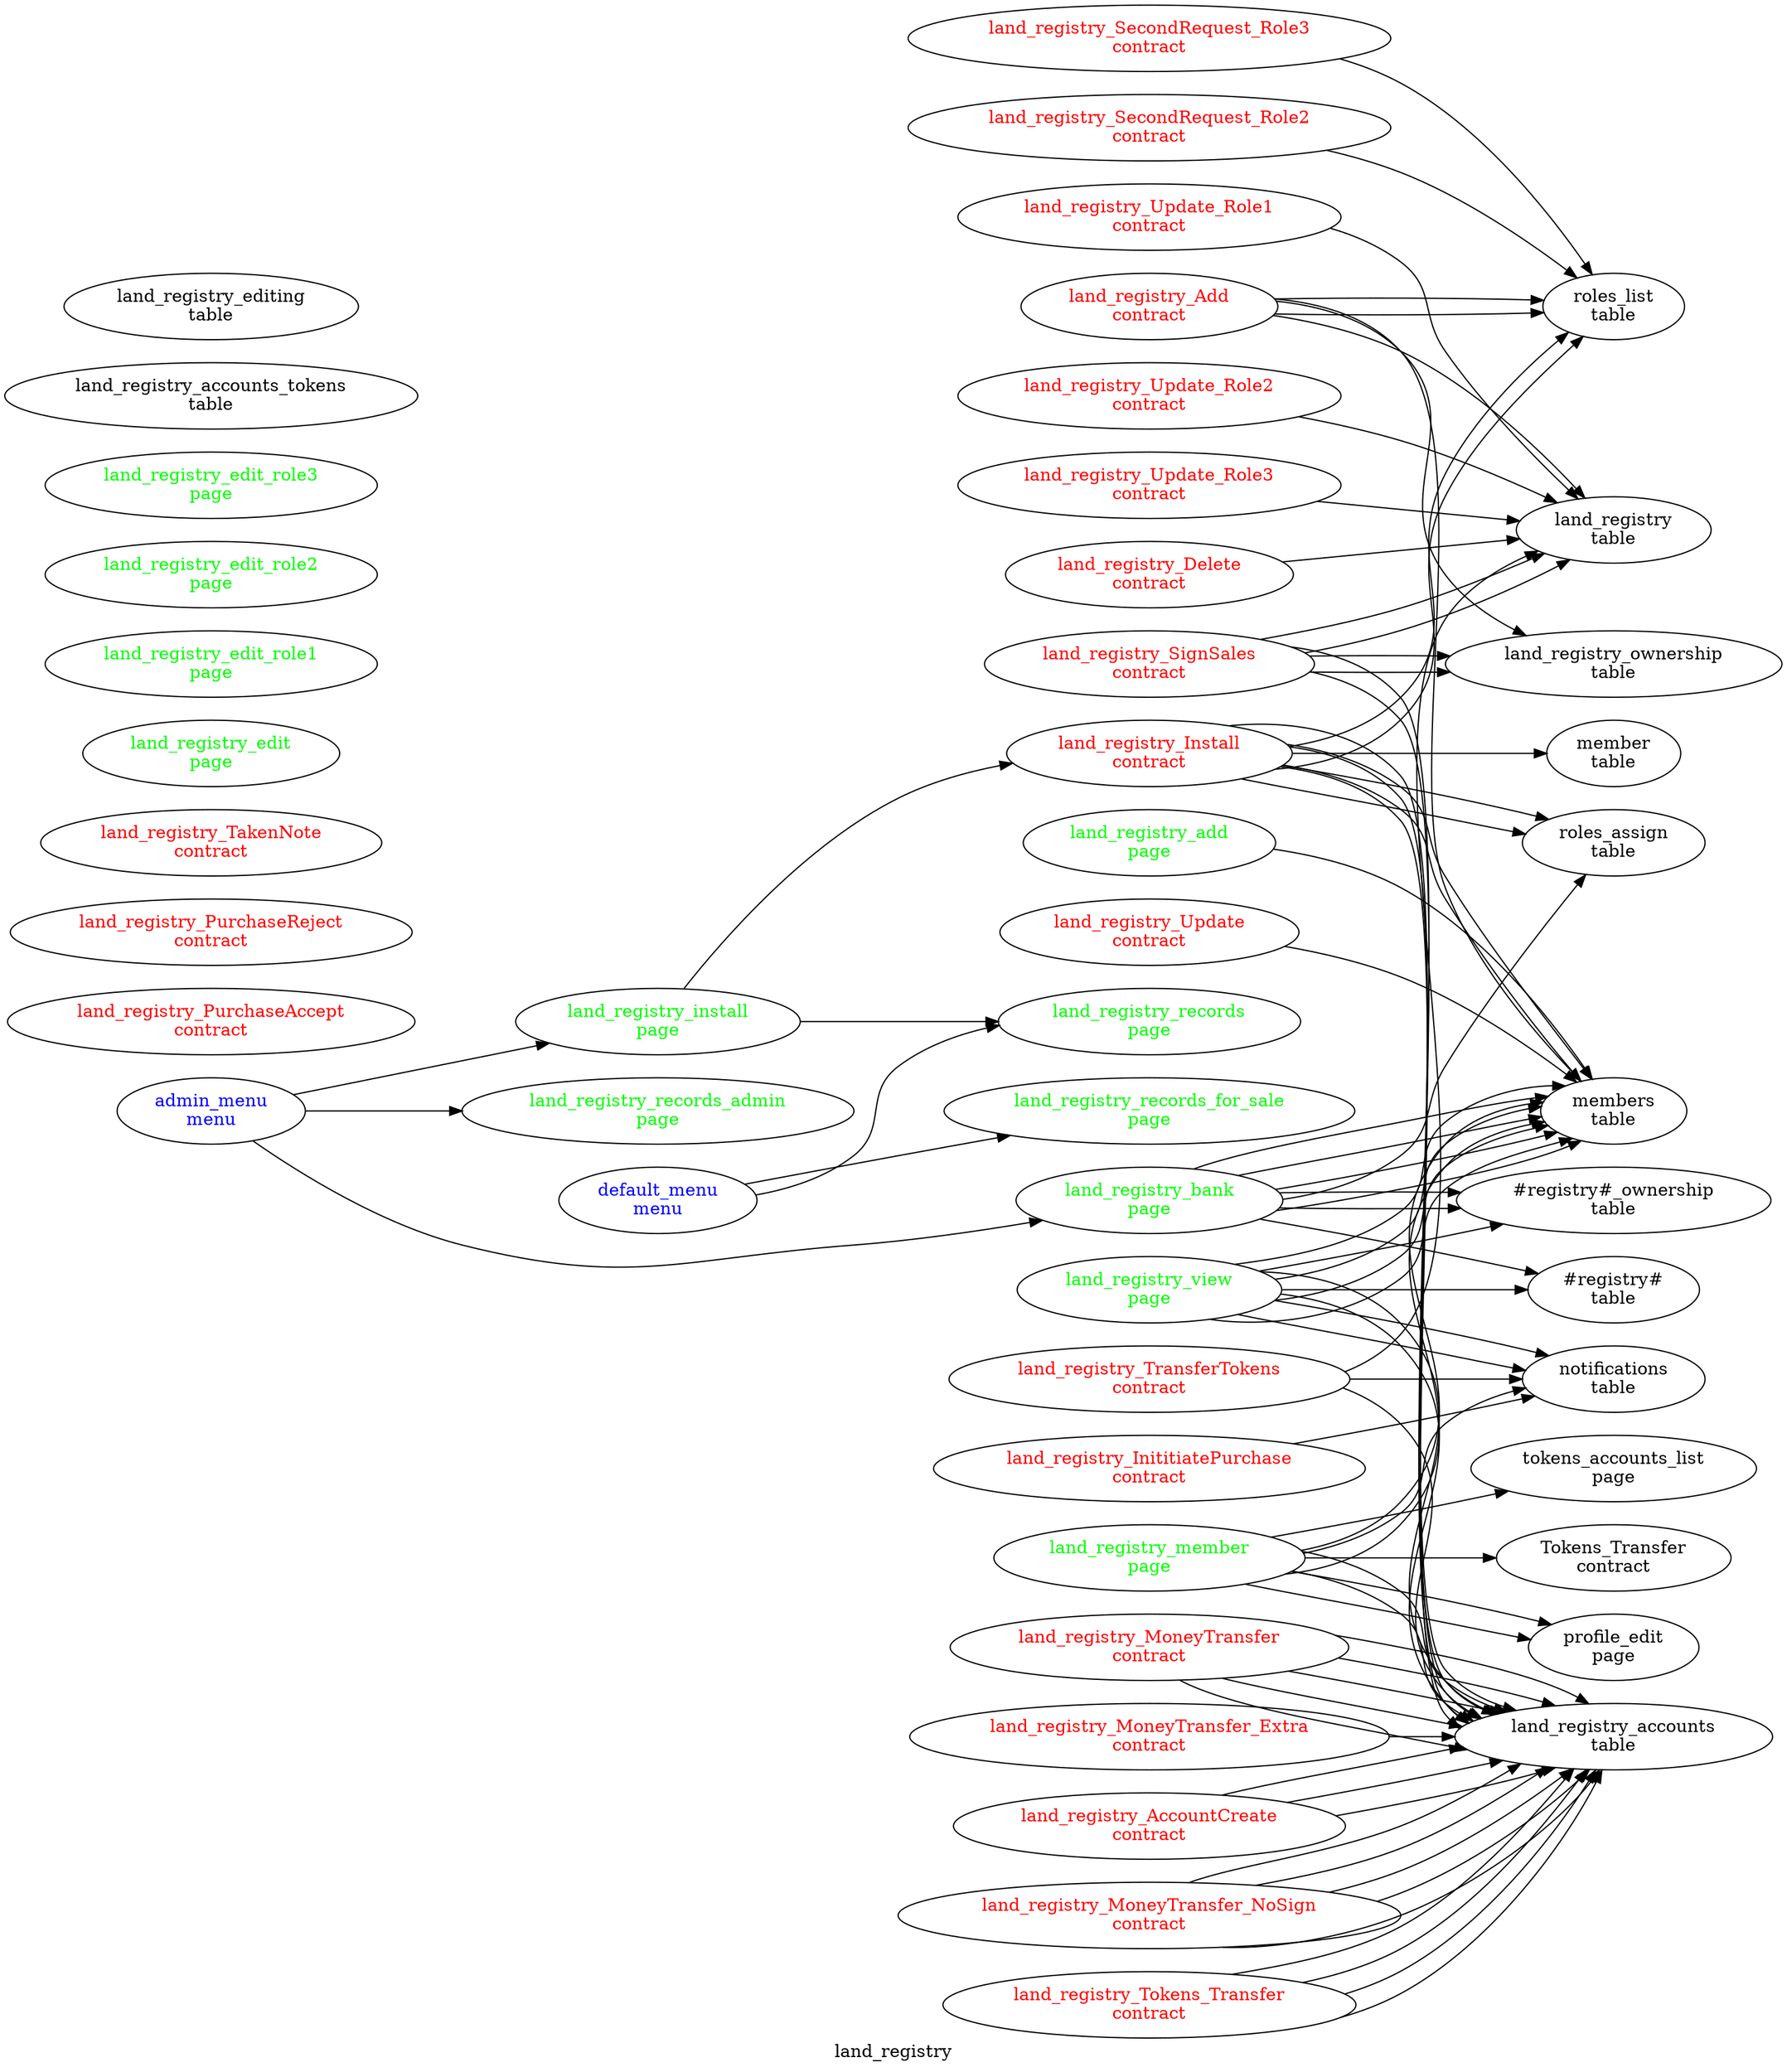 digraph G {
label=land_registry;
rankdir=LR;
"land_registry_AccountCreate\ncontract" -> "land_registry_accounts\ntable"
"land_registry_AccountCreate\ncontract" -> "land_registry_accounts\ntable"
"land_registry_AccountCreate\ncontract" -> "land_registry_accounts\ntable"
"land_registry_AccountCreate\ncontract" [fontcolor=red, group=contracts];
"land_registry_Add\ncontract" -> "members\ntable"
"land_registry_Add\ncontract" -> "roles_list\ntable"
"land_registry_Add\ncontract" -> "roles_list\ntable"
"land_registry_Add\ncontract" -> "land_registry\ntable"
"land_registry_Add\ncontract" -> "land_registry_ownership\ntable"
"land_registry_Add\ncontract" [fontcolor=red, group=contracts];
"land_registry_Delete\ncontract" -> "land_registry\ntable"
"land_registry_Delete\ncontract" [fontcolor=red, group=contracts];
"land_registry_InititiatePurchase\ncontract" -> "notifications\ntable"
"land_registry_InititiatePurchase\ncontract" [fontcolor=red, group=contracts];
"land_registry_Install\ncontract" -> "member\ntable"
"land_registry_Install\ncontract" -> "members\ntable"
"land_registry_Install\ncontract" -> "members\ntable"
"land_registry_Install\ncontract" -> "land_registry_accounts\ntable"
"land_registry_Install\ncontract" -> "land_registry_accounts\ntable"
"land_registry_Install\ncontract" -> "land_registry_accounts\ntable"
"land_registry_Install\ncontract" -> "roles_list\ntable"
"land_registry_Install\ncontract" -> "roles_list\ntable"
"land_registry_Install\ncontract" -> "roles_assign\ntable"
"land_registry_Install\ncontract" -> "roles_assign\ntable"
"land_registry_Install\ncontract" [fontcolor=red, group=contracts];
"land_registry_MoneyTransfer\ncontract" -> "land_registry_accounts\ntable"
"land_registry_MoneyTransfer\ncontract" -> "land_registry_accounts\ntable"
"land_registry_MoneyTransfer\ncontract" -> "land_registry_accounts\ntable"
"land_registry_MoneyTransfer\ncontract" -> "land_registry_accounts\ntable"
"land_registry_MoneyTransfer\ncontract" -> "land_registry_accounts\ntable"
"land_registry_MoneyTransfer\ncontract" [fontcolor=red, group=contracts];
"land_registry_MoneyTransfer_Extra\ncontract" -> "land_registry_accounts\ntable"
"land_registry_MoneyTransfer_Extra\ncontract" [fontcolor=red, group=contracts];
"land_registry_MoneyTransfer_NoSign\ncontract" -> "land_registry_accounts\ntable"
"land_registry_MoneyTransfer_NoSign\ncontract" -> "land_registry_accounts\ntable"
"land_registry_MoneyTransfer_NoSign\ncontract" -> "land_registry_accounts\ntable"
"land_registry_MoneyTransfer_NoSign\ncontract" -> "land_registry_accounts\ntable"
"land_registry_MoneyTransfer_NoSign\ncontract" -> "land_registry_accounts\ntable"
"land_registry_MoneyTransfer_NoSign\ncontract" [fontcolor=red, group=contracts];
"land_registry_PurchaseAccept\ncontract" [fontcolor=red, group=contracts];
"land_registry_PurchaseReject\ncontract" [fontcolor=red, group=contracts];
"land_registry_SecondRequest_Role2\ncontract" -> "roles_list\ntable"
"land_registry_SecondRequest_Role2\ncontract" [fontcolor=red, group=contracts];
"land_registry_SecondRequest_Role3\ncontract" -> "roles_list\ntable"
"land_registry_SecondRequest_Role3\ncontract" [fontcolor=red, group=contracts];
"land_registry_Tokens_Transfer\ncontract" -> "land_registry_accounts\ntable"
"land_registry_Tokens_Transfer\ncontract" -> "land_registry_accounts\ntable"
"land_registry_Tokens_Transfer\ncontract" -> "land_registry_accounts\ntable"
"land_registry_Tokens_Transfer\ncontract" -> "land_registry_accounts\ntable"
"land_registry_Tokens_Transfer\ncontract" [fontcolor=red, group=contracts];
"land_registry_TakenNote\ncontract" [fontcolor=red, group=contracts];
"land_registry_SignSales\ncontract" -> "land_registry_ownership\ntable"
"land_registry_SignSales\ncontract" -> "land_registry\ntable"
"land_registry_SignSales\ncontract" -> "land_registry_accounts\ntable"
"land_registry_SignSales\ncontract" -> "land_registry_accounts\ntable"
"land_registry_SignSales\ncontract" -> "land_registry\ntable"
"land_registry_SignSales\ncontract" -> "land_registry_ownership\ntable"
"land_registry_SignSales\ncontract" [fontcolor=red, group=contracts];
"land_registry_TransferTokens\ncontract" -> "notifications\ntable"
"land_registry_TransferTokens\ncontract" -> "land_registry\ntable"
"land_registry_TransferTokens\ncontract" -> "land_registry_accounts\ntable"
"land_registry_TransferTokens\ncontract" [fontcolor=red, group=contracts];
"land_registry_Update\ncontract" -> "members\ntable"
"land_registry_Update\ncontract" [fontcolor=red, group=contracts];
"land_registry_Update_Role1\ncontract" -> "land_registry\ntable"
"land_registry_Update_Role1\ncontract" [fontcolor=red, group=contracts];
"land_registry_Update_Role2\ncontract" -> "land_registry\ntable"
"land_registry_Update_Role2\ncontract" [fontcolor=red, group=contracts];
"land_registry_Update_Role3\ncontract" -> "land_registry\ntable"
"land_registry_Update_Role3\ncontract" [fontcolor=red, group=contracts];
"admin_menu\nmenu" -> "land_registry_records_admin\npage"
"admin_menu\nmenu" -> "land_registry_bank\npage"
"admin_menu\nmenu" -> "land_registry_install\npage"
"admin_menu\nmenu" [fontcolor=blue, group=menus];
"default_menu\nmenu" -> "land_registry_records\npage"
"default_menu\nmenu" -> "land_registry_records_for_sale\npage"
"default_menu\nmenu" [fontcolor=blue, group=menus];
"land_registry_add\npage" -> "members\ntable"
"land_registry_add\npage" [fontcolor=green, group=pages];
"land_registry_bank\npage" -> "#registry#_ownership\ntable"
"land_registry_bank\npage" -> "#registry#\ntable"
"land_registry_bank\npage" -> "roles_assign\ntable"
"land_registry_bank\npage" -> "members\ntable"
"land_registry_bank\npage" -> "members\ntable"
"land_registry_bank\npage" -> "#registry#_ownership\ntable"
"land_registry_bank\npage" -> "members\ntable"
"land_registry_bank\npage" -> "members\ntable"
"land_registry_bank\npage" [fontcolor=green, group=pages];
"land_registry_edit\npage" [fontcolor=green, group=pages];
"land_registry_edit_role1\npage" [fontcolor=green, group=pages];
"land_registry_edit_role2\npage" [fontcolor=green, group=pages];
"land_registry_edit_role3\npage" [fontcolor=green, group=pages];
"land_registry_install\npage" -> "land_registry_Install\ncontract"
"land_registry_install\npage" -> "land_registry_records\npage"
"land_registry_install\npage" [fontcolor=green, group=pages];
"land_registry_member\npage" -> "Tokens_Transfer\ncontract"
"land_registry_member\npage" -> "members\ntable"
"land_registry_member\npage" -> "members\ntable"
"land_registry_member\npage" -> "notifications\ntable"
"land_registry_member\npage" -> "land_registry_accounts\ntable"
"land_registry_member\npage" -> "land_registry_accounts\ntable"
"land_registry_member\npage" -> "profile_edit\npage"
"land_registry_member\npage" -> "profile_edit\npage"
"land_registry_member\npage" -> "tokens_accounts_list\npage"
"land_registry_member\npage" [fontcolor=green, group=pages];
"land_registry_records\npage" [fontcolor=green, group=pages];
"land_registry_records_admin\npage" [fontcolor=green, group=pages];
"land_registry_records_for_sale\npage" [fontcolor=green, group=pages];
"land_registry_view\npage" -> "#registry#\ntable"
"land_registry_view\npage" -> "#registry#_ownership\ntable"
"land_registry_view\npage" -> "members\ntable"
"land_registry_view\npage" -> "members\ntable"
"land_registry_view\npage" -> "members\ntable"
"land_registry_view\npage" -> "notifications\ntable"
"land_registry_view\npage" -> "notifications\ntable"
"land_registry_view\npage" -> "members\ntable"
"land_registry_view\npage" -> "land_registry_accounts\ntable"
"land_registry_view\npage" -> "land_registry_accounts\ntable"
"land_registry_view\npage" [fontcolor=green, group=pages];
"land_registry\ntable" [group=tables];
"land_registry_accounts\ntable" [group=tables];
"land_registry_accounts_tokens\ntable" [group=tables];
"land_registry_editing\ntable" [group=tables];
"land_registry_ownership\ntable" [group=tables];
}
